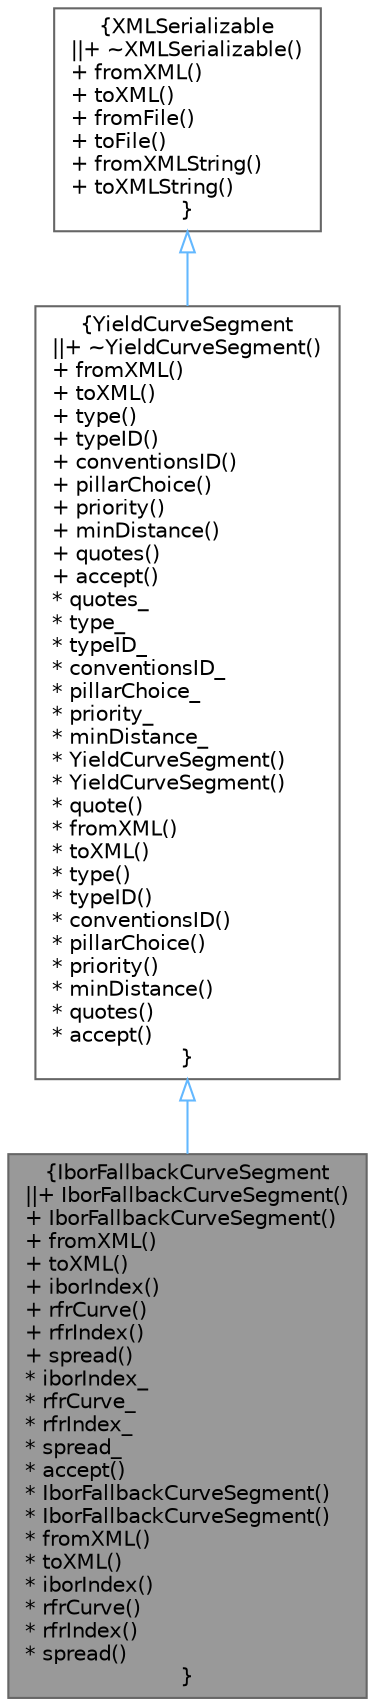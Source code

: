 digraph "IborFallbackCurveSegment"
{
 // INTERACTIVE_SVG=YES
 // LATEX_PDF_SIZE
  bgcolor="transparent";
  edge [fontname=Helvetica,fontsize=10,labelfontname=Helvetica,labelfontsize=10];
  node [fontname=Helvetica,fontsize=10,shape=box,height=0.2,width=0.4];
  Node1 [label="{IborFallbackCurveSegment\n||+ IborFallbackCurveSegment()\l+ IborFallbackCurveSegment()\l+ fromXML()\l+ toXML()\l+ iborIndex()\l+ rfrCurve()\l+ rfrIndex()\l+ spread()\l* iborIndex_\l* rfrCurve_\l* rfrIndex_\l* spread_\l* accept()\l* IborFallbackCurveSegment()\l* IborFallbackCurveSegment()\l* fromXML()\l* toXML()\l* iborIndex()\l* rfrCurve()\l* rfrIndex()\l* spread()\l}",height=0.2,width=0.4,color="gray40", fillcolor="grey60", style="filled", fontcolor="black",tooltip="Ibor Fallback yield curve segment."];
  Node2 -> Node1 [dir="back",color="steelblue1",style="solid",arrowtail="onormal"];
  Node2 [label="{YieldCurveSegment\n||+ ~YieldCurveSegment()\l+ fromXML()\l+ toXML()\l+ type()\l+ typeID()\l+ conventionsID()\l+ pillarChoice()\l+ priority()\l+ minDistance()\l+ quotes()\l+ accept()\l* quotes_\l* type_\l* typeID_\l* conventionsID_\l* pillarChoice_\l* priority_\l* minDistance_\l* YieldCurveSegment()\l* YieldCurveSegment()\l* quote()\l* fromXML()\l* toXML()\l* type()\l* typeID()\l* conventionsID()\l* pillarChoice()\l* priority()\l* minDistance()\l* quotes()\l* accept()\l}",height=0.2,width=0.4,color="gray40", fillcolor="white", style="filled",URL="$classore_1_1data_1_1_yield_curve_segment.html",tooltip="Base class for yield curve segments."];
  Node3 -> Node2 [dir="back",color="steelblue1",style="solid",arrowtail="onormal"];
  Node3 [label="{XMLSerializable\n||+ ~XMLSerializable()\l+ fromXML()\l+ toXML()\l+ fromFile()\l+ toFile()\l+ fromXMLString()\l+ toXMLString()\l}",height=0.2,width=0.4,color="gray40", fillcolor="white", style="filled",URL="$classore_1_1data_1_1_x_m_l_serializable.html",tooltip="Base class for all serializable classes."];
}
